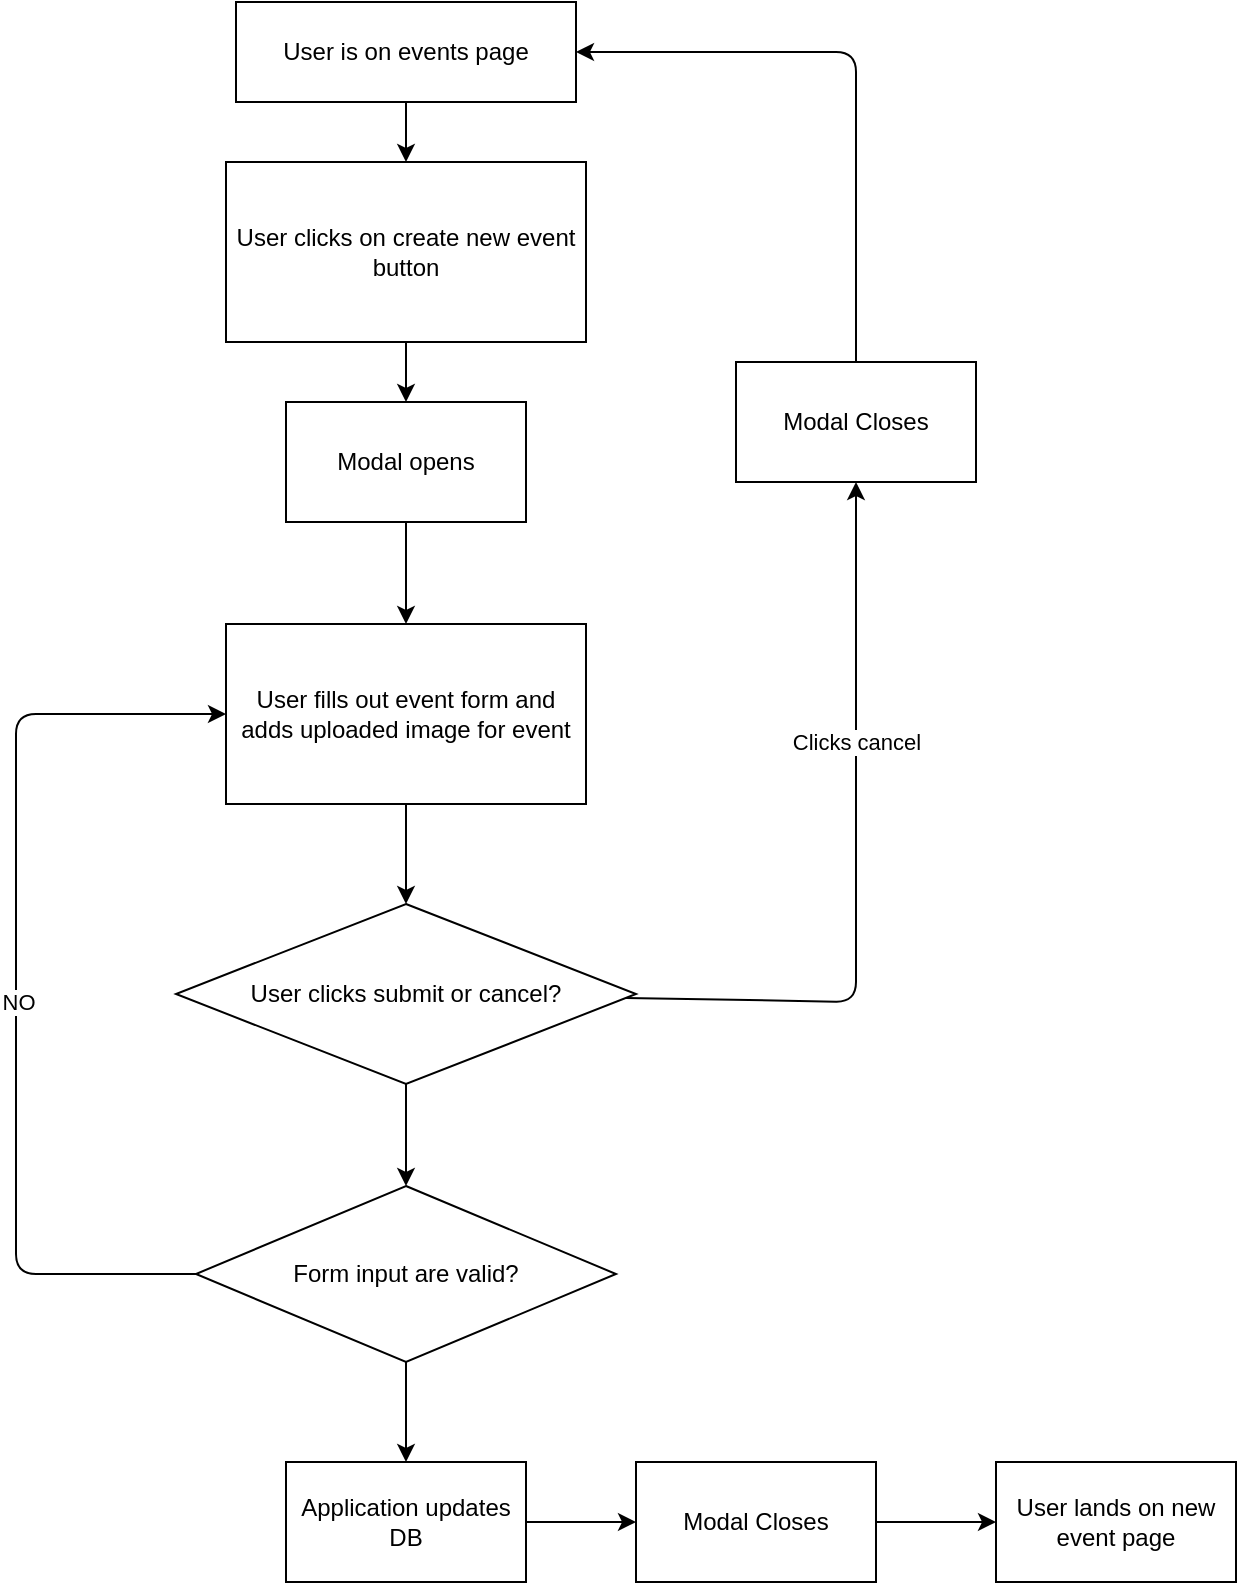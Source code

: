 <mxfile>
    <diagram id="LsfJBjLAE8yFQwqbss34" name="Page-1">
        <mxGraphModel dx="2820" dy="1627" grid="1" gridSize="10" guides="1" tooltips="1" connect="1" arrows="1" fold="1" page="0" pageScale="1" pageWidth="1169" pageHeight="827" math="0" shadow="0">
            <root>
                <mxCell id="0"/>
                <mxCell id="1" parent="0"/>
                <mxCell id="27" value="" style="edgeStyle=none;html=1;" edge="1" parent="1" source="2" target="26">
                    <mxGeometry relative="1" as="geometry"/>
                </mxCell>
                <mxCell id="2" value="User clicks on create new event button" style="rounded=0;whiteSpace=wrap;html=1;" vertex="1" parent="1">
                    <mxGeometry x="485" y="100" width="180" height="90" as="geometry"/>
                </mxCell>
                <mxCell id="11" value="" style="edgeStyle=none;html=1;" edge="1" parent="1" source="4" target="10">
                    <mxGeometry relative="1" as="geometry"/>
                </mxCell>
                <mxCell id="4" value="User fills out event form and adds uploaded image for event" style="rounded=0;whiteSpace=wrap;html=1;" vertex="1" parent="1">
                    <mxGeometry x="485" y="331" width="180" height="90" as="geometry"/>
                </mxCell>
                <mxCell id="18" style="edgeStyle=none;html=1;entryX=0.5;entryY=1;entryDx=0;entryDy=0;" edge="1" parent="1" source="10" target="17">
                    <mxGeometry relative="1" as="geometry">
                        <Array as="points">
                            <mxPoint x="800" y="520"/>
                        </Array>
                    </mxGeometry>
                </mxCell>
                <mxCell id="20" value="Clicks cancel" style="edgeLabel;html=1;align=center;verticalAlign=middle;resizable=0;points=[];" vertex="1" connectable="0" parent="18">
                    <mxGeometry x="0.306" relative="1" as="geometry">
                        <mxPoint as="offset"/>
                    </mxGeometry>
                </mxCell>
                <mxCell id="25" value="" style="edgeStyle=none;html=1;" edge="1" parent="1" source="10" target="24">
                    <mxGeometry relative="1" as="geometry"/>
                </mxCell>
                <mxCell id="10" value="User clicks submit or cancel?" style="rhombus;whiteSpace=wrap;html=1;rounded=0;" vertex="1" parent="1">
                    <mxGeometry x="460" y="471" width="230" height="90" as="geometry"/>
                </mxCell>
                <mxCell id="14" style="edgeStyle=none;html=1;entryX=0.5;entryY=0;entryDx=0;entryDy=0;" edge="1" parent="1" source="13" target="2">
                    <mxGeometry relative="1" as="geometry"/>
                </mxCell>
                <mxCell id="13" value="User is on events page" style="rounded=0;whiteSpace=wrap;html=1;" vertex="1" parent="1">
                    <mxGeometry x="490" y="20" width="170" height="50" as="geometry"/>
                </mxCell>
                <mxCell id="19" style="edgeStyle=none;html=1;entryX=1;entryY=0.5;entryDx=0;entryDy=0;" edge="1" parent="1" source="17" target="13">
                    <mxGeometry relative="1" as="geometry">
                        <Array as="points">
                            <mxPoint x="800" y="45"/>
                        </Array>
                    </mxGeometry>
                </mxCell>
                <mxCell id="17" value="Modal Closes" style="rounded=0;whiteSpace=wrap;html=1;" vertex="1" parent="1">
                    <mxGeometry x="740" y="200" width="120" height="60" as="geometry"/>
                </mxCell>
                <mxCell id="29" style="edgeStyle=none;html=1;entryX=0;entryY=0.5;entryDx=0;entryDy=0;" edge="1" parent="1" source="24" target="4">
                    <mxGeometry relative="1" as="geometry">
                        <Array as="points">
                            <mxPoint x="380" y="656"/>
                            <mxPoint x="380" y="550"/>
                            <mxPoint x="380" y="510"/>
                            <mxPoint x="380" y="376"/>
                        </Array>
                    </mxGeometry>
                </mxCell>
                <mxCell id="30" value="NO" style="edgeLabel;html=1;align=center;verticalAlign=middle;resizable=0;points=[];" vertex="1" connectable="0" parent="29">
                    <mxGeometry x="-0.149" y="-1" relative="1" as="geometry">
                        <mxPoint y="-24" as="offset"/>
                    </mxGeometry>
                </mxCell>
                <mxCell id="32" value="" style="edgeStyle=none;html=1;" edge="1" parent="1" source="24" target="31">
                    <mxGeometry relative="1" as="geometry"/>
                </mxCell>
                <mxCell id="24" value="Form input are valid?" style="rhombus;whiteSpace=wrap;html=1;rounded=0;" vertex="1" parent="1">
                    <mxGeometry x="470" y="612" width="210" height="88" as="geometry"/>
                </mxCell>
                <mxCell id="28" style="edgeStyle=none;html=1;entryX=0.5;entryY=0;entryDx=0;entryDy=0;" edge="1" parent="1" source="26" target="4">
                    <mxGeometry relative="1" as="geometry"/>
                </mxCell>
                <mxCell id="26" value="Modal opens" style="whiteSpace=wrap;html=1;rounded=0;" vertex="1" parent="1">
                    <mxGeometry x="515" y="220" width="120" height="60" as="geometry"/>
                </mxCell>
                <mxCell id="35" style="edgeStyle=none;html=1;entryX=0;entryY=0.5;entryDx=0;entryDy=0;" edge="1" parent="1" source="31" target="36">
                    <mxGeometry relative="1" as="geometry">
                        <mxPoint x="720" y="780" as="targetPoint"/>
                    </mxGeometry>
                </mxCell>
                <mxCell id="31" value="Application updates DB" style="whiteSpace=wrap;html=1;rounded=0;" vertex="1" parent="1">
                    <mxGeometry x="515" y="750" width="120" height="60" as="geometry"/>
                </mxCell>
                <mxCell id="38" value="" style="edgeStyle=none;html=1;" edge="1" parent="1" source="36" target="37">
                    <mxGeometry relative="1" as="geometry"/>
                </mxCell>
                <mxCell id="36" value="Modal Closes" style="rounded=0;whiteSpace=wrap;html=1;" vertex="1" parent="1">
                    <mxGeometry x="690" y="750" width="120" height="60" as="geometry"/>
                </mxCell>
                <mxCell id="37" value="User lands on new event page" style="whiteSpace=wrap;html=1;rounded=0;" vertex="1" parent="1">
                    <mxGeometry x="870" y="750" width="120" height="60" as="geometry"/>
                </mxCell>
            </root>
        </mxGraphModel>
    </diagram>
</mxfile>